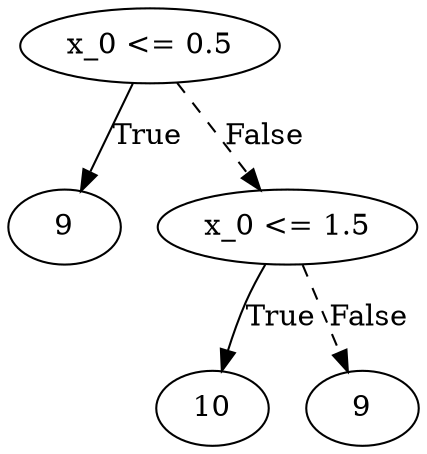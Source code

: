 digraph {
0 [label="x_0 <= 0.5"];
1 [label="9"];
0 -> 1 [label="True"];
2 [label="x_0 <= 1.5"];
3 [label="10"];
2 -> 3 [label="True"];
4 [label="9"];
2 -> 4 [style="dashed", label="False"];
0 -> 2 [style="dashed", label="False"];

}